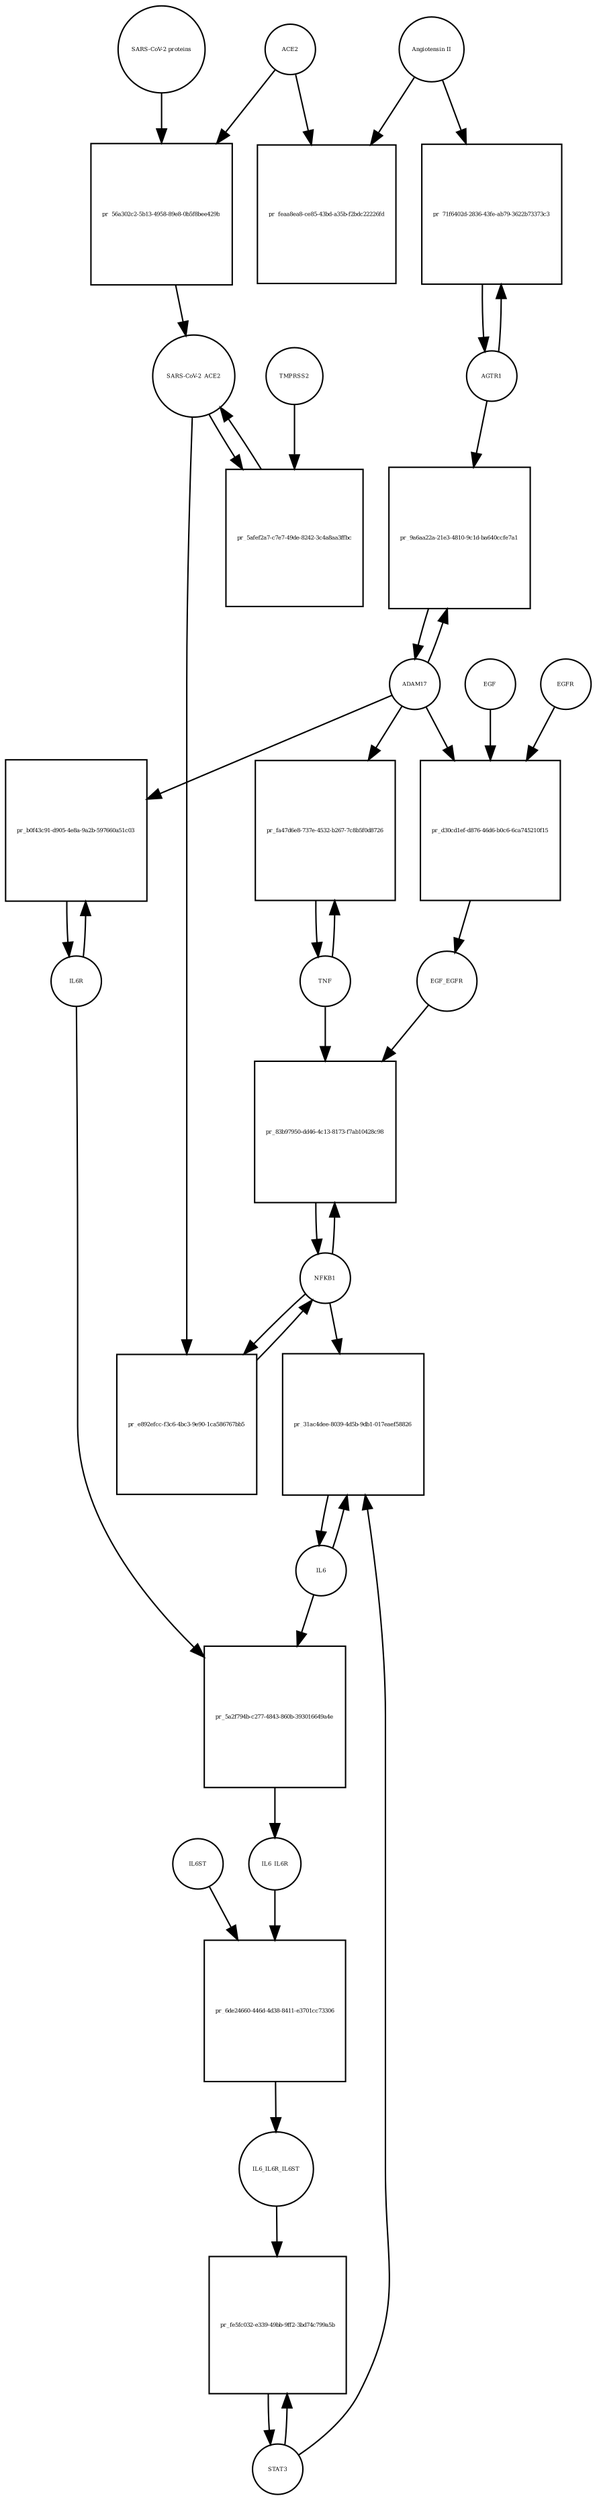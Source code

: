 strict digraph  {
"Angiotensin II" [annotation="", bipartite=0, cls="simple chemical", fontsize=4, label="Angiotensin II", shape=circle];
"pr_feaa8ea8-ce85-43bd-a35b-f2bdc22226fd" [annotation="", bipartite=1, cls=process, fontsize=4, label="pr_feaa8ea8-ce85-43bd-a35b-f2bdc22226fd", shape=square];
ACE2 [annotation="", bipartite=0, cls=macromolecule, fontsize=4, label=ACE2, shape=circle];
"pr_56a302c2-5b13-4958-89e8-0b5f8bee429b" [annotation="", bipartite=1, cls=process, fontsize=4, label="pr_56a302c2-5b13-4958-89e8-0b5f8bee429b", shape=square];
"SARS-CoV-2_ACE2" [annotation="", bipartite=0, cls=complex, fontsize=4, label="SARS-CoV-2_ACE2", shape=circle];
"SARS-CoV-2 proteins" [annotation="", bipartite=0, cls=macromolecule, fontsize=4, label="SARS-CoV-2 proteins", shape=circle];
"pr_5afef2a7-c7e7-49de-8242-3c4a8aa3ffbc" [annotation="", bipartite=1, cls=process, fontsize=4, label="pr_5afef2a7-c7e7-49de-8242-3c4a8aa3ffbc", shape=square];
TMPRSS2 [annotation="", bipartite=0, cls=macromolecule, fontsize=4, label=TMPRSS2, shape=circle];
NFKB1 [annotation="", bipartite=0, cls=macromolecule, fontsize=4, label=NFKB1, shape=circle];
"pr_e892efcc-f3c6-4bc3-9e90-1ca586767bb5" [annotation="", bipartite=1, cls=process, fontsize=4, label="pr_e892efcc-f3c6-4bc3-9e90-1ca586767bb5", shape=square];
"pr_83b97950-dd46-4c13-8173-f7ab10428c98" [annotation="", bipartite=1, cls=process, fontsize=4, label="pr_83b97950-dd46-4c13-8173-f7ab10428c98", shape=square];
EGF_EGFR [annotation="", bipartite=0, cls=complex, fontsize=4, label=EGF_EGFR, shape=circle];
TNF [annotation="", bipartite=0, cls=macromolecule, fontsize=4, label=TNF, shape=circle];
AGTR1 [annotation="", bipartite=0, cls=macromolecule, fontsize=4, label=AGTR1, shape=circle];
"pr_71f6402d-2836-43fe-ab79-3622b73373c3" [annotation="", bipartite=1, cls=process, fontsize=4, label="pr_71f6402d-2836-43fe-ab79-3622b73373c3", shape=square];
ADAM17 [annotation="", bipartite=0, cls=macromolecule, fontsize=4, label=ADAM17, shape=circle];
"pr_9a6aa22a-21e3-4810-9c1d-ba640ccfe7a1" [annotation="", bipartite=1, cls=process, fontsize=4, label="pr_9a6aa22a-21e3-4810-9c1d-ba640ccfe7a1", shape=square];
IL6R [annotation="", bipartite=0, cls=macromolecule, fontsize=4, label=IL6R, shape=circle];
"pr_b0f43c91-d905-4e8a-9a2b-597660a51c03" [annotation="", bipartite=1, cls=process, fontsize=4, label="pr_b0f43c91-d905-4e8a-9a2b-597660a51c03", shape=square];
EGFR [annotation="", bipartite=0, cls=macromolecule, fontsize=4, label=EGFR, shape=circle];
"pr_d30cd1ef-d876-46d6-b0c6-6ca745210f15" [annotation="", bipartite=1, cls=process, fontsize=4, label="pr_d30cd1ef-d876-46d6-b0c6-6ca745210f15", shape=square];
EGF [annotation="", bipartite=0, cls=macromolecule, fontsize=4, label=EGF, shape=circle];
"pr_fa47d6e8-737e-4532-b267-7c8b5f0d8726" [annotation="", bipartite=1, cls=process, fontsize=4, label="pr_fa47d6e8-737e-4532-b267-7c8b5f0d8726", shape=square];
"pr_5a2f794b-c277-4843-860b-393016649a4e" [annotation="", bipartite=1, cls=process, fontsize=4, label="pr_5a2f794b-c277-4843-860b-393016649a4e", shape=square];
IL6_IL6R [annotation="", bipartite=0, cls=complex, fontsize=4, label=IL6_IL6R, shape=circle];
IL6 [annotation="", bipartite=0, cls=macromolecule, fontsize=4, label=IL6, shape=circle];
"pr_6de24660-446d-4d38-8411-e3701cc73306" [annotation="", bipartite=1, cls=process, fontsize=4, label="pr_6de24660-446d-4d38-8411-e3701cc73306", shape=square];
IL6_IL6R_IL6ST [annotation="", bipartite=0, cls=complex, fontsize=4, label=IL6_IL6R_IL6ST, shape=circle];
IL6ST [annotation="", bipartite=0, cls=macromolecule, fontsize=4, label=IL6ST, shape=circle];
STAT3 [annotation="", bipartite=0, cls=macromolecule, fontsize=4, label=STAT3, shape=circle];
"pr_fe5fc032-e339-49bb-9ff2-3bd74c799a5b" [annotation="", bipartite=1, cls=process, fontsize=4, label="pr_fe5fc032-e339-49bb-9ff2-3bd74c799a5b", shape=square];
"pr_31ac4dee-8039-4d5b-9db1-017eaef58826" [annotation="", bipartite=1, cls=process, fontsize=4, label="pr_31ac4dee-8039-4d5b-9db1-017eaef58826", shape=square];
"Angiotensin II" -> "pr_feaa8ea8-ce85-43bd-a35b-f2bdc22226fd"  [annotation="", interaction_type=consumption];
"Angiotensin II" -> "pr_71f6402d-2836-43fe-ab79-3622b73373c3"  [annotation="", interaction_type=catalysis];
ACE2 -> "pr_feaa8ea8-ce85-43bd-a35b-f2bdc22226fd"  [annotation="", interaction_type=catalysis];
ACE2 -> "pr_56a302c2-5b13-4958-89e8-0b5f8bee429b"  [annotation="", interaction_type=consumption];
"pr_56a302c2-5b13-4958-89e8-0b5f8bee429b" -> "SARS-CoV-2_ACE2"  [annotation="", interaction_type=production];
"SARS-CoV-2_ACE2" -> "pr_5afef2a7-c7e7-49de-8242-3c4a8aa3ffbc"  [annotation="", interaction_type=consumption];
"SARS-CoV-2_ACE2" -> "pr_e892efcc-f3c6-4bc3-9e90-1ca586767bb5"  [annotation="", interaction_type=stimulation];
"SARS-CoV-2 proteins" -> "pr_56a302c2-5b13-4958-89e8-0b5f8bee429b"  [annotation="", interaction_type=consumption];
"pr_5afef2a7-c7e7-49de-8242-3c4a8aa3ffbc" -> "SARS-CoV-2_ACE2"  [annotation="", interaction_type=production];
TMPRSS2 -> "pr_5afef2a7-c7e7-49de-8242-3c4a8aa3ffbc"  [annotation="", interaction_type=consumption];
NFKB1 -> "pr_e892efcc-f3c6-4bc3-9e90-1ca586767bb5"  [annotation="", interaction_type=consumption];
NFKB1 -> "pr_83b97950-dd46-4c13-8173-f7ab10428c98"  [annotation="", interaction_type=consumption];
NFKB1 -> "pr_31ac4dee-8039-4d5b-9db1-017eaef58826"  [annotation="", interaction_type=stimulation];
"pr_e892efcc-f3c6-4bc3-9e90-1ca586767bb5" -> NFKB1  [annotation="", interaction_type=production];
"pr_83b97950-dd46-4c13-8173-f7ab10428c98" -> NFKB1  [annotation="", interaction_type=production];
EGF_EGFR -> "pr_83b97950-dd46-4c13-8173-f7ab10428c98"  [annotation="", interaction_type=stimulation];
TNF -> "pr_83b97950-dd46-4c13-8173-f7ab10428c98"  [annotation="", interaction_type=stimulation];
TNF -> "pr_fa47d6e8-737e-4532-b267-7c8b5f0d8726"  [annotation="", interaction_type=consumption];
AGTR1 -> "pr_71f6402d-2836-43fe-ab79-3622b73373c3"  [annotation="", interaction_type=consumption];
AGTR1 -> "pr_9a6aa22a-21e3-4810-9c1d-ba640ccfe7a1"  [annotation="", interaction_type=catalysis];
"pr_71f6402d-2836-43fe-ab79-3622b73373c3" -> AGTR1  [annotation="", interaction_type=production];
ADAM17 -> "pr_9a6aa22a-21e3-4810-9c1d-ba640ccfe7a1"  [annotation="", interaction_type=consumption];
ADAM17 -> "pr_b0f43c91-d905-4e8a-9a2b-597660a51c03"  [annotation="", interaction_type=catalysis];
ADAM17 -> "pr_d30cd1ef-d876-46d6-b0c6-6ca745210f15"  [annotation="", interaction_type=stimulation];
ADAM17 -> "pr_fa47d6e8-737e-4532-b267-7c8b5f0d8726"  [annotation="", interaction_type=catalysis];
"pr_9a6aa22a-21e3-4810-9c1d-ba640ccfe7a1" -> ADAM17  [annotation="", interaction_type=production];
IL6R -> "pr_b0f43c91-d905-4e8a-9a2b-597660a51c03"  [annotation="", interaction_type=consumption];
IL6R -> "pr_5a2f794b-c277-4843-860b-393016649a4e"  [annotation="", interaction_type=consumption];
"pr_b0f43c91-d905-4e8a-9a2b-597660a51c03" -> IL6R  [annotation="", interaction_type=production];
EGFR -> "pr_d30cd1ef-d876-46d6-b0c6-6ca745210f15"  [annotation="", interaction_type=consumption];
"pr_d30cd1ef-d876-46d6-b0c6-6ca745210f15" -> EGF_EGFR  [annotation="", interaction_type=production];
EGF -> "pr_d30cd1ef-d876-46d6-b0c6-6ca745210f15"  [annotation="", interaction_type=consumption];
"pr_fa47d6e8-737e-4532-b267-7c8b5f0d8726" -> TNF  [annotation="", interaction_type=production];
"pr_5a2f794b-c277-4843-860b-393016649a4e" -> IL6_IL6R  [annotation="", interaction_type=production];
IL6_IL6R -> "pr_6de24660-446d-4d38-8411-e3701cc73306"  [annotation="", interaction_type=consumption];
IL6 -> "pr_5a2f794b-c277-4843-860b-393016649a4e"  [annotation="", interaction_type=consumption];
IL6 -> "pr_31ac4dee-8039-4d5b-9db1-017eaef58826"  [annotation="", interaction_type=consumption];
"pr_6de24660-446d-4d38-8411-e3701cc73306" -> IL6_IL6R_IL6ST  [annotation="", interaction_type=production];
IL6_IL6R_IL6ST -> "pr_fe5fc032-e339-49bb-9ff2-3bd74c799a5b"  [annotation="", interaction_type=catalysis];
IL6ST -> "pr_6de24660-446d-4d38-8411-e3701cc73306"  [annotation="", interaction_type=consumption];
STAT3 -> "pr_fe5fc032-e339-49bb-9ff2-3bd74c799a5b"  [annotation="", interaction_type=consumption];
STAT3 -> "pr_31ac4dee-8039-4d5b-9db1-017eaef58826"  [annotation="", interaction_type=stimulation];
"pr_fe5fc032-e339-49bb-9ff2-3bd74c799a5b" -> STAT3  [annotation="", interaction_type=production];
"pr_31ac4dee-8039-4d5b-9db1-017eaef58826" -> IL6  [annotation="", interaction_type=production];
}
